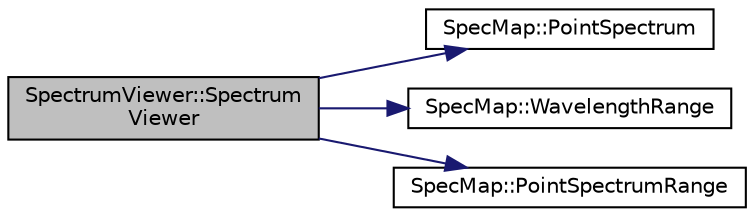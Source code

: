 digraph "SpectrumViewer::SpectrumViewer"
{
  edge [fontname="Helvetica",fontsize="10",labelfontname="Helvetica",labelfontsize="10"];
  node [fontname="Helvetica",fontsize="10",shape=record];
  rankdir="LR";
  Node1 [label="SpectrumViewer::Spectrum\lViewer",height=0.2,width=0.4,color="black", fillcolor="grey75", style="filled" fontcolor="black"];
  Node1 -> Node2 [color="midnightblue",fontsize="10",style="solid",fontname="Helvetica"];
  Node2 [label="SpecMap::PointSpectrum",height=0.2,width=0.4,color="black", fillcolor="white", style="filled",URL="$class_spec_map.html#a164c305f6cfa6af064958d7aedc1ef57",tooltip="SpecMap::PointSpectrum. "];
  Node1 -> Node3 [color="midnightblue",fontsize="10",style="solid",fontname="Helvetica"];
  Node3 [label="SpecMap::WavelengthRange",height=0.2,width=0.4,color="black", fillcolor="white", style="filled",URL="$class_spec_map.html#a4a65279e66ed83d183405b74bf06f6ed",tooltip="SpecMap::WavelengthRange. "];
  Node1 -> Node4 [color="midnightblue",fontsize="10",style="solid",fontname="Helvetica"];
  Node4 [label="SpecMap::PointSpectrumRange",height=0.2,width=0.4,color="black", fillcolor="white", style="filled",URL="$class_spec_map.html#a2118cc3ec4fc9af96979fdfb40f9311c",tooltip="SpecMap::PointSpectrumRange. "];
}
